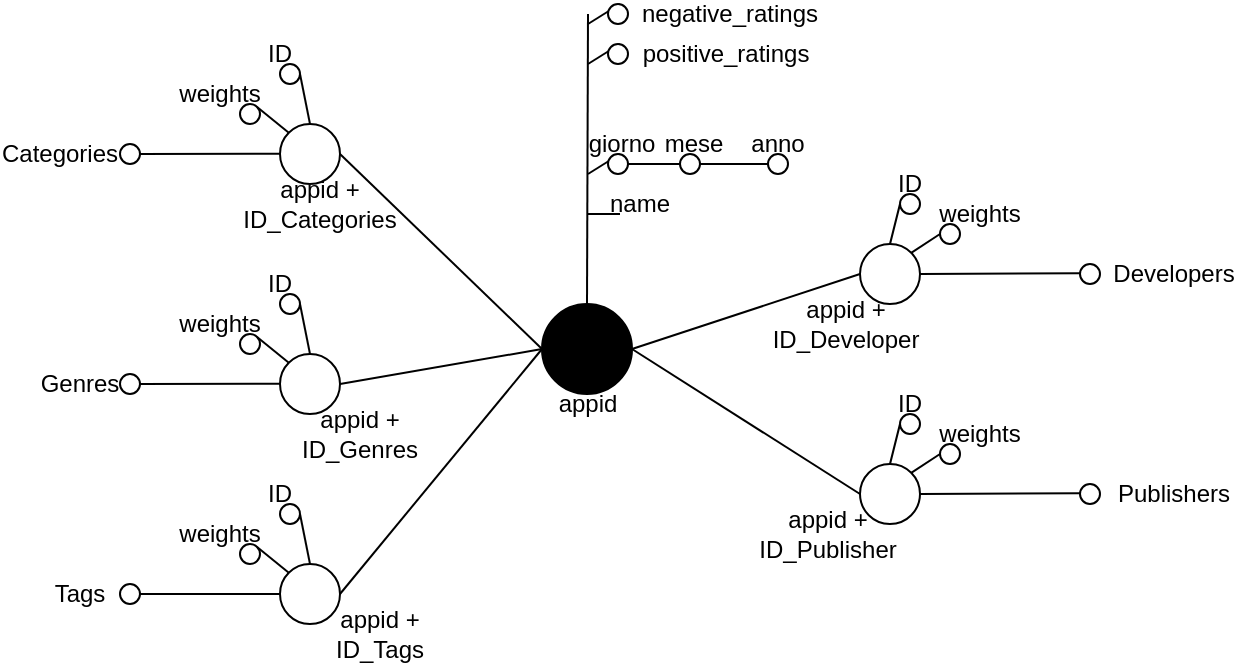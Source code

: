 <mxfile version="17.5.0" type="device"><diagram id="5x1x6Jw5LGgNkD_hO-4U" name="Page-1"><mxGraphModel dx="277" dy="150" grid="1" gridSize="10" guides="1" tooltips="1" connect="1" arrows="1" fold="1" page="1" pageScale="1" pageWidth="827" pageHeight="1169" math="0" shadow="0"><root><mxCell id="0"/><mxCell id="1" parent="0"/><mxCell id="R-Zs7DZT45yfWgioqLsW-1" value="" style="ellipse;whiteSpace=wrap;html=1;aspect=fixed;fillColor=#000000;" parent="1" vertex="1"><mxGeometry x="391" y="575" width="45" height="45" as="geometry"/></mxCell><mxCell id="R-Zs7DZT45yfWgioqLsW-2" value="" style="endArrow=none;html=1;rounded=0;exitX=0.5;exitY=0;exitDx=0;exitDy=0;" parent="1" source="R-Zs7DZT45yfWgioqLsW-1" edge="1"><mxGeometry width="50" height="50" relative="1" as="geometry"><mxPoint x="390" y="540" as="sourcePoint"/><mxPoint x="414" y="430" as="targetPoint"/></mxGeometry></mxCell><mxCell id="R-Zs7DZT45yfWgioqLsW-4" value="" style="endArrow=none;html=1;rounded=0;" parent="1" edge="1"><mxGeometry width="50" height="50" relative="1" as="geometry"><mxPoint x="414" y="530" as="sourcePoint"/><mxPoint x="430" y="530" as="targetPoint"/></mxGeometry></mxCell><mxCell id="R-Zs7DZT45yfWgioqLsW-7" value="" style="endArrow=none;html=1;rounded=0;" parent="1" edge="1"><mxGeometry width="50" height="50" relative="1" as="geometry"><mxPoint x="414.0" y="510" as="sourcePoint"/><mxPoint x="430" y="500" as="targetPoint"/></mxGeometry></mxCell><mxCell id="R-Zs7DZT45yfWgioqLsW-8" value="" style="ellipse;whiteSpace=wrap;html=1;aspect=fixed;fillColor=#FFFFFF;" parent="1" vertex="1"><mxGeometry x="424" y="500" width="10" height="10" as="geometry"/></mxCell><mxCell id="R-Zs7DZT45yfWgioqLsW-17" value="" style="endArrow=none;html=1;rounded=0;" parent="1" edge="1"><mxGeometry width="50" height="50" relative="1" as="geometry"><mxPoint x="414.0" y="455" as="sourcePoint"/><mxPoint x="430" y="445" as="targetPoint"/></mxGeometry></mxCell><mxCell id="R-Zs7DZT45yfWgioqLsW-18" value="" style="ellipse;whiteSpace=wrap;html=1;aspect=fixed;fillColor=#FFFFFF;" parent="1" vertex="1"><mxGeometry x="424" y="445" width="10" height="10" as="geometry"/></mxCell><mxCell id="R-Zs7DZT45yfWgioqLsW-21" value="" style="endArrow=none;html=1;rounded=0;" parent="1" edge="1"><mxGeometry width="50" height="50" relative="1" as="geometry"><mxPoint x="414.0" y="435" as="sourcePoint"/><mxPoint x="430" y="425" as="targetPoint"/></mxGeometry></mxCell><mxCell id="R-Zs7DZT45yfWgioqLsW-22" value="" style="ellipse;whiteSpace=wrap;html=1;aspect=fixed;fillColor=#FFFFFF;" parent="1" vertex="1"><mxGeometry x="424" y="425" width="10" height="10" as="geometry"/></mxCell><mxCell id="R-Zs7DZT45yfWgioqLsW-41" value="name" style="text;html=1;strokeColor=none;fillColor=none;align=center;verticalAlign=middle;whiteSpace=wrap;rounded=0;" parent="1" vertex="1"><mxGeometry x="426.5" y="520" width="26" height="10" as="geometry"/></mxCell><mxCell id="R-Zs7DZT45yfWgioqLsW-43" value="appid" style="text;html=1;strokeColor=none;fillColor=none;align=center;verticalAlign=middle;whiteSpace=wrap;rounded=0;" parent="1" vertex="1"><mxGeometry x="384" y="620" width="60" height="10" as="geometry"/></mxCell><mxCell id="R-Zs7DZT45yfWgioqLsW-54" value="positive_ratings" style="text;html=1;strokeColor=none;fillColor=none;align=center;verticalAlign=middle;whiteSpace=wrap;rounded=0;" parent="1" vertex="1"><mxGeometry x="452.5" y="445" width="60" height="10" as="geometry"/></mxCell><mxCell id="R-Zs7DZT45yfWgioqLsW-55" value="negative_ratings" style="text;html=1;strokeColor=none;fillColor=none;align=center;verticalAlign=middle;whiteSpace=wrap;rounded=0;" parent="1" vertex="1"><mxGeometry x="432.5" y="425" width="104" height="10" as="geometry"/></mxCell><mxCell id="R-Zs7DZT45yfWgioqLsW-63" value="" style="ellipse;whiteSpace=wrap;html=1;aspect=fixed;strokeColor=#000000;fillColor=#FFFFFF;" parent="1" vertex="1"><mxGeometry x="260" y="485" width="30" height="30" as="geometry"/></mxCell><mxCell id="R-Zs7DZT45yfWgioqLsW-64" value="" style="ellipse;whiteSpace=wrap;html=1;aspect=fixed;strokeColor=#000000;fillColor=#FFFFFF;" parent="1" vertex="1"><mxGeometry x="260" y="600" width="30" height="30" as="geometry"/></mxCell><mxCell id="R-Zs7DZT45yfWgioqLsW-65" value="" style="ellipse;whiteSpace=wrap;html=1;aspect=fixed;strokeColor=#000000;fillColor=#FFFFFF;" parent="1" vertex="1"><mxGeometry x="260" y="705" width="30" height="30" as="geometry"/></mxCell><mxCell id="R-Zs7DZT45yfWgioqLsW-66" value="" style="ellipse;whiteSpace=wrap;html=1;aspect=fixed;strokeColor=#000000;fillColor=#FFFFFF;" parent="1" vertex="1"><mxGeometry x="550" y="545" width="30" height="30" as="geometry"/></mxCell><mxCell id="R-Zs7DZT45yfWgioqLsW-67" value="" style="ellipse;whiteSpace=wrap;html=1;aspect=fixed;strokeColor=#000000;fillColor=#FFFFFF;" parent="1" vertex="1"><mxGeometry x="550" y="655" width="30" height="30" as="geometry"/></mxCell><mxCell id="R-Zs7DZT45yfWgioqLsW-68" value="" style="endArrow=none;html=1;rounded=0;strokeColor=default;entryX=0;entryY=0.5;entryDx=0;entryDy=0;exitX=1;exitY=0.5;exitDx=0;exitDy=0;" parent="1" source="R-Zs7DZT45yfWgioqLsW-63" target="R-Zs7DZT45yfWgioqLsW-1" edge="1"><mxGeometry width="50" height="50" relative="1" as="geometry"><mxPoint x="360" y="680" as="sourcePoint"/><mxPoint x="410" y="630" as="targetPoint"/></mxGeometry></mxCell><mxCell id="R-Zs7DZT45yfWgioqLsW-69" value="" style="endArrow=none;html=1;rounded=0;strokeColor=default;entryX=0;entryY=0.5;entryDx=0;entryDy=0;exitX=1;exitY=0.5;exitDx=0;exitDy=0;" parent="1" source="R-Zs7DZT45yfWgioqLsW-64" target="R-Zs7DZT45yfWgioqLsW-1" edge="1"><mxGeometry width="50" height="50" relative="1" as="geometry"><mxPoint x="360" y="680" as="sourcePoint"/><mxPoint x="410" y="630" as="targetPoint"/></mxGeometry></mxCell><mxCell id="R-Zs7DZT45yfWgioqLsW-70" value="" style="endArrow=none;html=1;rounded=0;strokeColor=default;entryX=0;entryY=0.5;entryDx=0;entryDy=0;exitX=1;exitY=0.5;exitDx=0;exitDy=0;" parent="1" source="R-Zs7DZT45yfWgioqLsW-65" target="R-Zs7DZT45yfWgioqLsW-1" edge="1"><mxGeometry width="50" height="50" relative="1" as="geometry"><mxPoint x="360" y="680" as="sourcePoint"/><mxPoint x="410" y="630" as="targetPoint"/></mxGeometry></mxCell><mxCell id="R-Zs7DZT45yfWgioqLsW-71" value="" style="endArrow=none;html=1;rounded=0;strokeColor=default;entryX=1;entryY=0.5;entryDx=0;entryDy=0;exitX=0;exitY=0.5;exitDx=0;exitDy=0;" parent="1" source="R-Zs7DZT45yfWgioqLsW-66" target="R-Zs7DZT45yfWgioqLsW-1" edge="1"><mxGeometry width="50" height="50" relative="1" as="geometry"><mxPoint x="360" y="680" as="sourcePoint"/><mxPoint x="410" y="630" as="targetPoint"/></mxGeometry></mxCell><mxCell id="R-Zs7DZT45yfWgioqLsW-72" value="" style="endArrow=none;html=1;rounded=0;strokeColor=default;entryX=1;entryY=0.5;entryDx=0;entryDy=0;exitX=0;exitY=0.5;exitDx=0;exitDy=0;" parent="1" source="R-Zs7DZT45yfWgioqLsW-67" target="R-Zs7DZT45yfWgioqLsW-1" edge="1"><mxGeometry width="50" height="50" relative="1" as="geometry"><mxPoint x="360" y="680" as="sourcePoint"/><mxPoint x="410" y="630" as="targetPoint"/></mxGeometry></mxCell><mxCell id="R-Zs7DZT45yfWgioqLsW-73" value="" style="endArrow=none;html=1;rounded=0;strokeColor=default;exitX=0.5;exitY=0;exitDx=0;exitDy=0;entryX=0;entryY=0.5;entryDx=0;entryDy=0;" parent="1" source="R-Zs7DZT45yfWgioqLsW-66" target="R-Zs7DZT45yfWgioqLsW-74" edge="1"><mxGeometry width="50" height="50" relative="1" as="geometry"><mxPoint x="570" y="537.5" as="sourcePoint"/><mxPoint x="570" y="520" as="targetPoint"/></mxGeometry></mxCell><mxCell id="R-Zs7DZT45yfWgioqLsW-74" value="" style="ellipse;whiteSpace=wrap;html=1;aspect=fixed;strokeColor=#000000;fillColor=#FFFFFF;" parent="1" vertex="1"><mxGeometry x="570" y="520" width="10" height="10" as="geometry"/></mxCell><mxCell id="R-Zs7DZT45yfWgioqLsW-75" value="" style="endArrow=none;html=1;rounded=0;strokeColor=default;exitX=1;exitY=0;exitDx=0;exitDy=0;" parent="1" source="R-Zs7DZT45yfWgioqLsW-66" edge="1"><mxGeometry width="50" height="50" relative="1" as="geometry"><mxPoint x="580" y="550" as="sourcePoint"/><mxPoint x="590" y="540" as="targetPoint"/></mxGeometry></mxCell><mxCell id="R-Zs7DZT45yfWgioqLsW-76" value="" style="ellipse;whiteSpace=wrap;html=1;aspect=fixed;strokeColor=#000000;fillColor=#FFFFFF;" parent="1" vertex="1"><mxGeometry x="590" y="535" width="10" height="10" as="geometry"/></mxCell><mxCell id="R-Zs7DZT45yfWgioqLsW-79" value="" style="endArrow=none;html=1;rounded=0;strokeColor=default;exitX=1;exitY=0.5;exitDx=0;exitDy=0;" parent="1" edge="1"><mxGeometry width="50" height="50" relative="1" as="geometry"><mxPoint x="580" y="560" as="sourcePoint"/><mxPoint x="660" y="559.6" as="targetPoint"/></mxGeometry></mxCell><mxCell id="R-Zs7DZT45yfWgioqLsW-80" value="" style="ellipse;whiteSpace=wrap;html=1;aspect=fixed;strokeColor=#000000;fillColor=#FFFFFF;" parent="1" vertex="1"><mxGeometry x="660" y="555" width="10" height="10" as="geometry"/></mxCell><mxCell id="R-Zs7DZT45yfWgioqLsW-89" value="" style="ellipse;whiteSpace=wrap;html=1;aspect=fixed;strokeColor=#000000;fillColor=#FFFFFF;" parent="1" vertex="1"><mxGeometry x="260" y="455" width="10" height="10" as="geometry"/></mxCell><mxCell id="R-Zs7DZT45yfWgioqLsW-90" value="" style="endArrow=none;html=1;rounded=0;strokeColor=default;exitX=0.5;exitY=0;exitDx=0;exitDy=0;entryX=1;entryY=0.5;entryDx=0;entryDy=0;" parent="1" source="R-Zs7DZT45yfWgioqLsW-63" target="R-Zs7DZT45yfWgioqLsW-89" edge="1"><mxGeometry width="50" height="50" relative="1" as="geometry"><mxPoint x="280" y="495" as="sourcePoint"/><mxPoint x="330" y="445" as="targetPoint"/></mxGeometry></mxCell><mxCell id="R-Zs7DZT45yfWgioqLsW-91" value="" style="ellipse;whiteSpace=wrap;html=1;aspect=fixed;strokeColor=#000000;fillColor=#FFFFFF;" parent="1" vertex="1"><mxGeometry x="240" y="475" width="10" height="10" as="geometry"/></mxCell><mxCell id="R-Zs7DZT45yfWgioqLsW-92" value="" style="endArrow=none;html=1;rounded=0;strokeColor=default;exitX=0;exitY=0;exitDx=0;exitDy=0;entryX=1;entryY=0;entryDx=0;entryDy=0;" parent="1" source="R-Zs7DZT45yfWgioqLsW-63" target="R-Zs7DZT45yfWgioqLsW-91" edge="1"><mxGeometry width="50" height="50" relative="1" as="geometry"><mxPoint x="340" y="505" as="sourcePoint"/><mxPoint x="390" y="455" as="targetPoint"/></mxGeometry></mxCell><mxCell id="R-Zs7DZT45yfWgioqLsW-93" value="" style="endArrow=none;html=1;rounded=0;strokeColor=default;exitX=1;exitY=0.5;exitDx=0;exitDy=0;" parent="1" edge="1"><mxGeometry width="50" height="50" relative="1" as="geometry"><mxPoint x="190" y="500" as="sourcePoint"/><mxPoint x="260" y="499.89" as="targetPoint"/></mxGeometry></mxCell><mxCell id="R-Zs7DZT45yfWgioqLsW-94" value="" style="ellipse;whiteSpace=wrap;html=1;aspect=fixed;strokeColor=#000000;fillColor=#FFFFFF;" parent="1" vertex="1"><mxGeometry x="180" y="495" width="10" height="10" as="geometry"/></mxCell><mxCell id="R-Zs7DZT45yfWgioqLsW-97" value="" style="ellipse;whiteSpace=wrap;html=1;aspect=fixed;strokeColor=#000000;fillColor=#FFFFFF;" parent="1" vertex="1"><mxGeometry x="260" y="570" width="10" height="10" as="geometry"/></mxCell><mxCell id="R-Zs7DZT45yfWgioqLsW-98" value="" style="endArrow=none;html=1;rounded=0;strokeColor=default;exitX=0.5;exitY=0;exitDx=0;exitDy=0;entryX=1;entryY=0.5;entryDx=0;entryDy=0;" parent="1" target="R-Zs7DZT45yfWgioqLsW-97" edge="1"><mxGeometry width="50" height="50" relative="1" as="geometry"><mxPoint x="275" y="600" as="sourcePoint"/><mxPoint x="330" y="560" as="targetPoint"/></mxGeometry></mxCell><mxCell id="R-Zs7DZT45yfWgioqLsW-99" value="" style="ellipse;whiteSpace=wrap;html=1;aspect=fixed;strokeColor=#000000;fillColor=#FFFFFF;" parent="1" vertex="1"><mxGeometry x="240" y="590" width="10" height="10" as="geometry"/></mxCell><mxCell id="R-Zs7DZT45yfWgioqLsW-100" value="" style="endArrow=none;html=1;rounded=0;strokeColor=default;exitX=0;exitY=0;exitDx=0;exitDy=0;entryX=1;entryY=0;entryDx=0;entryDy=0;" parent="1" target="R-Zs7DZT45yfWgioqLsW-99" edge="1"><mxGeometry width="50" height="50" relative="1" as="geometry"><mxPoint x="264.393" y="604.393" as="sourcePoint"/><mxPoint x="390" y="570" as="targetPoint"/></mxGeometry></mxCell><mxCell id="R-Zs7DZT45yfWgioqLsW-105" value="" style="ellipse;whiteSpace=wrap;html=1;aspect=fixed;strokeColor=#000000;fillColor=#FFFFFF;" parent="1" vertex="1"><mxGeometry x="260" y="675" width="10" height="10" as="geometry"/></mxCell><mxCell id="R-Zs7DZT45yfWgioqLsW-106" value="" style="endArrow=none;html=1;rounded=0;strokeColor=default;exitX=0.5;exitY=0;exitDx=0;exitDy=0;entryX=1;entryY=0.5;entryDx=0;entryDy=0;" parent="1" target="R-Zs7DZT45yfWgioqLsW-105" edge="1"><mxGeometry width="50" height="50" relative="1" as="geometry"><mxPoint x="275" y="705" as="sourcePoint"/><mxPoint x="330" y="665" as="targetPoint"/></mxGeometry></mxCell><mxCell id="R-Zs7DZT45yfWgioqLsW-107" value="" style="ellipse;whiteSpace=wrap;html=1;aspect=fixed;strokeColor=#000000;fillColor=#FFFFFF;" parent="1" vertex="1"><mxGeometry x="240" y="695" width="10" height="10" as="geometry"/></mxCell><mxCell id="R-Zs7DZT45yfWgioqLsW-108" value="" style="endArrow=none;html=1;rounded=0;strokeColor=default;exitX=0;exitY=0;exitDx=0;exitDy=0;entryX=1;entryY=0;entryDx=0;entryDy=0;" parent="1" target="R-Zs7DZT45yfWgioqLsW-107" edge="1"><mxGeometry width="50" height="50" relative="1" as="geometry"><mxPoint x="264.393" y="709.393" as="sourcePoint"/><mxPoint x="390" y="675" as="targetPoint"/></mxGeometry></mxCell><mxCell id="R-Zs7DZT45yfWgioqLsW-113" value="appid + ID_Categories" style="text;html=1;strokeColor=none;fillColor=none;align=center;verticalAlign=middle;whiteSpace=wrap;rounded=0;" parent="1" vertex="1"><mxGeometry x="250" y="520" width="60" height="10" as="geometry"/></mxCell><mxCell id="R-Zs7DZT45yfWgioqLsW-114" value="ID" style="text;html=1;strokeColor=none;fillColor=none;align=center;verticalAlign=middle;whiteSpace=wrap;rounded=0;" parent="1" vertex="1"><mxGeometry x="230" y="560" width="60" height="10" as="geometry"/></mxCell><mxCell id="R-Zs7DZT45yfWgioqLsW-115" value="weights" style="text;html=1;strokeColor=none;fillColor=none;align=center;verticalAlign=middle;whiteSpace=wrap;rounded=0;" parent="1" vertex="1"><mxGeometry x="200" y="465" width="60" height="10" as="geometry"/></mxCell><mxCell id="R-Zs7DZT45yfWgioqLsW-117" value="Categories" style="text;html=1;strokeColor=none;fillColor=none;align=center;verticalAlign=middle;whiteSpace=wrap;rounded=0;" parent="1" vertex="1"><mxGeometry x="120" y="495" width="60" height="10" as="geometry"/></mxCell><mxCell id="R-Zs7DZT45yfWgioqLsW-118" value="appid + ID_Genres" style="text;html=1;strokeColor=none;fillColor=none;align=center;verticalAlign=middle;whiteSpace=wrap;rounded=0;" parent="1" vertex="1"><mxGeometry x="270" y="635" width="60" height="10" as="geometry"/></mxCell><mxCell id="R-Zs7DZT45yfWgioqLsW-119" value="ID" style="text;html=1;strokeColor=none;fillColor=none;align=center;verticalAlign=middle;whiteSpace=wrap;rounded=0;" parent="1" vertex="1"><mxGeometry x="230" y="445" width="60" height="10" as="geometry"/></mxCell><mxCell id="R-Zs7DZT45yfWgioqLsW-120" value="weights" style="text;html=1;strokeColor=none;fillColor=none;align=center;verticalAlign=middle;whiteSpace=wrap;rounded=0;" parent="1" vertex="1"><mxGeometry x="200" y="580" width="60" height="10" as="geometry"/></mxCell><mxCell id="R-Zs7DZT45yfWgioqLsW-121" value="" style="endArrow=none;html=1;rounded=0;strokeColor=default;exitX=1;exitY=0.5;exitDx=0;exitDy=0;" parent="1" edge="1"><mxGeometry width="50" height="50" relative="1" as="geometry"><mxPoint x="190" y="615" as="sourcePoint"/><mxPoint x="260" y="614.89" as="targetPoint"/></mxGeometry></mxCell><mxCell id="R-Zs7DZT45yfWgioqLsW-122" value="" style="ellipse;whiteSpace=wrap;html=1;aspect=fixed;strokeColor=#000000;fillColor=#FFFFFF;" parent="1" vertex="1"><mxGeometry x="180" y="610" width="10" height="10" as="geometry"/></mxCell><mxCell id="R-Zs7DZT45yfWgioqLsW-126" value="Genres" style="text;html=1;strokeColor=none;fillColor=none;align=center;verticalAlign=middle;whiteSpace=wrap;rounded=0;" parent="1" vertex="1"><mxGeometry x="130" y="610" width="60" height="10" as="geometry"/></mxCell><mxCell id="R-Zs7DZT45yfWgioqLsW-128" value="" style="ellipse;whiteSpace=wrap;html=1;aspect=fixed;strokeColor=#000000;fillColor=#FFFFFF;" parent="1" vertex="1"><mxGeometry x="180" y="715" width="10" height="10" as="geometry"/></mxCell><mxCell id="R-Zs7DZT45yfWgioqLsW-129" value="" style="endArrow=none;html=1;rounded=0;strokeColor=default;exitX=1;exitY=0.5;exitDx=0;exitDy=0;" parent="1" source="R-Zs7DZT45yfWgioqLsW-128" edge="1"><mxGeometry width="50" height="50" relative="1" as="geometry"><mxPoint x="250.0" y="719.89" as="sourcePoint"/><mxPoint x="260" y="720" as="targetPoint"/></mxGeometry></mxCell><mxCell id="R-Zs7DZT45yfWgioqLsW-132" value="Tags" style="text;html=1;strokeColor=none;fillColor=none;align=center;verticalAlign=middle;whiteSpace=wrap;rounded=0;" parent="1" vertex="1"><mxGeometry x="130" y="715" width="60" height="10" as="geometry"/></mxCell><mxCell id="R-Zs7DZT45yfWgioqLsW-133" value="ID" style="text;html=1;strokeColor=none;fillColor=none;align=center;verticalAlign=middle;whiteSpace=wrap;rounded=0;" parent="1" vertex="1"><mxGeometry x="230" y="665" width="60" height="10" as="geometry"/></mxCell><mxCell id="R-Zs7DZT45yfWgioqLsW-134" value="weights" style="text;html=1;strokeColor=none;fillColor=none;align=center;verticalAlign=middle;whiteSpace=wrap;rounded=0;" parent="1" vertex="1"><mxGeometry x="200" y="685" width="60" height="10" as="geometry"/></mxCell><mxCell id="R-Zs7DZT45yfWgioqLsW-135" value="appid + ID_Tags" style="text;html=1;strokeColor=none;fillColor=none;align=center;verticalAlign=middle;whiteSpace=wrap;rounded=0;" parent="1" vertex="1"><mxGeometry x="280" y="735" width="60" height="10" as="geometry"/></mxCell><mxCell id="R-Zs7DZT45yfWgioqLsW-136" value="appid + ID_Developer" style="text;html=1;strokeColor=none;fillColor=none;align=center;verticalAlign=middle;whiteSpace=wrap;rounded=0;" parent="1" vertex="1"><mxGeometry x="512.5" y="580" width="60" height="10" as="geometry"/></mxCell><mxCell id="R-Zs7DZT45yfWgioqLsW-137" value="appid + ID_Publisher" style="text;html=1;strokeColor=none;fillColor=none;align=center;verticalAlign=middle;whiteSpace=wrap;rounded=0;" parent="1" vertex="1"><mxGeometry x="504" y="685" width="60" height="10" as="geometry"/></mxCell><mxCell id="R-Zs7DZT45yfWgioqLsW-138" value="ID" style="text;html=1;strokeColor=none;fillColor=none;align=center;verticalAlign=middle;whiteSpace=wrap;rounded=0;" parent="1" vertex="1"><mxGeometry x="545" y="510" width="60" height="10" as="geometry"/></mxCell><mxCell id="R-Zs7DZT45yfWgioqLsW-139" value="weights" style="text;html=1;strokeColor=none;fillColor=none;align=center;verticalAlign=middle;whiteSpace=wrap;rounded=0;" parent="1" vertex="1"><mxGeometry x="580" y="525" width="60" height="10" as="geometry"/></mxCell><mxCell id="R-Zs7DZT45yfWgioqLsW-141" value="Developers" style="text;html=1;strokeColor=none;fillColor=none;align=center;verticalAlign=middle;whiteSpace=wrap;rounded=0;" parent="1" vertex="1"><mxGeometry x="677" y="555" width="60" height="10" as="geometry"/></mxCell><mxCell id="R-Zs7DZT45yfWgioqLsW-144" value="" style="endArrow=none;html=1;rounded=0;strokeColor=default;exitX=0.5;exitY=0;exitDx=0;exitDy=0;entryX=0;entryY=0.5;entryDx=0;entryDy=0;" parent="1" target="R-Zs7DZT45yfWgioqLsW-145" edge="1"><mxGeometry width="50" height="50" relative="1" as="geometry"><mxPoint x="565" y="655" as="sourcePoint"/><mxPoint x="570" y="630" as="targetPoint"/></mxGeometry></mxCell><mxCell id="R-Zs7DZT45yfWgioqLsW-145" value="" style="ellipse;whiteSpace=wrap;html=1;aspect=fixed;strokeColor=#000000;fillColor=#FFFFFF;" parent="1" vertex="1"><mxGeometry x="570" y="630" width="10" height="10" as="geometry"/></mxCell><mxCell id="R-Zs7DZT45yfWgioqLsW-146" value="" style="endArrow=none;html=1;rounded=0;strokeColor=default;exitX=1;exitY=0;exitDx=0;exitDy=0;" parent="1" edge="1"><mxGeometry width="50" height="50" relative="1" as="geometry"><mxPoint x="575.607" y="659.393" as="sourcePoint"/><mxPoint x="590" y="650" as="targetPoint"/></mxGeometry></mxCell><mxCell id="R-Zs7DZT45yfWgioqLsW-148" value="ID" style="text;html=1;strokeColor=none;fillColor=none;align=center;verticalAlign=middle;whiteSpace=wrap;rounded=0;" parent="1" vertex="1"><mxGeometry x="545" y="620" width="60" height="10" as="geometry"/></mxCell><mxCell id="R-Zs7DZT45yfWgioqLsW-149" value="weights" style="text;html=1;strokeColor=none;fillColor=none;align=center;verticalAlign=middle;whiteSpace=wrap;rounded=0;" parent="1" vertex="1"><mxGeometry x="580" y="635" width="60" height="10" as="geometry"/></mxCell><mxCell id="R-Zs7DZT45yfWgioqLsW-150" value="" style="ellipse;whiteSpace=wrap;html=1;aspect=fixed;strokeColor=#000000;fillColor=#FFFFFF;" parent="1" vertex="1"><mxGeometry x="590" y="645" width="10" height="10" as="geometry"/></mxCell><mxCell id="R-Zs7DZT45yfWgioqLsW-152" value="" style="endArrow=none;html=1;rounded=0;strokeColor=default;exitX=1;exitY=0.5;exitDx=0;exitDy=0;" parent="1" edge="1"><mxGeometry width="50" height="50" relative="1" as="geometry"><mxPoint x="580" y="670" as="sourcePoint"/><mxPoint x="660" y="669.6" as="targetPoint"/></mxGeometry></mxCell><mxCell id="R-Zs7DZT45yfWgioqLsW-153" value="" style="ellipse;whiteSpace=wrap;html=1;aspect=fixed;strokeColor=#000000;fillColor=#FFFFFF;" parent="1" vertex="1"><mxGeometry x="660" y="665" width="10" height="10" as="geometry"/></mxCell><mxCell id="R-Zs7DZT45yfWgioqLsW-155" value="Publishers" style="text;html=1;strokeColor=none;fillColor=none;align=center;verticalAlign=middle;whiteSpace=wrap;rounded=0;" parent="1" vertex="1"><mxGeometry x="677" y="665" width="60" height="10" as="geometry"/></mxCell><mxCell id="KOXe-xwhRJG6h64zaQ7--1" value="giorno" style="text;html=1;strokeColor=none;fillColor=none;align=center;verticalAlign=middle;whiteSpace=wrap;rounded=0;" parent="1" vertex="1"><mxGeometry x="424" y="490" width="14" height="10" as="geometry"/></mxCell><mxCell id="KOXe-xwhRJG6h64zaQ7--3" value="" style="ellipse;whiteSpace=wrap;html=1;aspect=fixed;fillColor=#FFFFFF;" parent="1" vertex="1"><mxGeometry x="460" y="500" width="10" height="10" as="geometry"/></mxCell><mxCell id="KOXe-xwhRJG6h64zaQ7--4" value="" style="endArrow=none;html=1;rounded=0;fontColor=#000000;strokeColor=#000000;exitX=1;exitY=0.5;exitDx=0;exitDy=0;entryX=0;entryY=0.5;entryDx=0;entryDy=0;" parent="1" source="R-Zs7DZT45yfWgioqLsW-8" target="KOXe-xwhRJG6h64zaQ7--3" edge="1"><mxGeometry width="50" height="50" relative="1" as="geometry"><mxPoint x="390" y="560" as="sourcePoint"/><mxPoint x="440" y="510" as="targetPoint"/></mxGeometry></mxCell><mxCell id="KOXe-xwhRJG6h64zaQ7--5" value="mese" style="text;html=1;strokeColor=none;fillColor=none;align=center;verticalAlign=middle;whiteSpace=wrap;rounded=0;" parent="1" vertex="1"><mxGeometry x="460" y="490" width="14" height="10" as="geometry"/></mxCell><mxCell id="KOXe-xwhRJG6h64zaQ7--6" value="" style="ellipse;whiteSpace=wrap;html=1;aspect=fixed;fillColor=#FFFFFF;" parent="1" vertex="1"><mxGeometry x="504" y="500" width="10" height="10" as="geometry"/></mxCell><mxCell id="KOXe-xwhRJG6h64zaQ7--7" value="" style="endArrow=none;html=1;rounded=0;fontColor=#000000;strokeColor=#000000;exitX=1;exitY=0.5;exitDx=0;exitDy=0;entryX=0;entryY=0.5;entryDx=0;entryDy=0;" parent="1" source="KOXe-xwhRJG6h64zaQ7--3" target="KOXe-xwhRJG6h64zaQ7--6" edge="1"><mxGeometry width="50" height="50" relative="1" as="geometry"><mxPoint x="390" y="560" as="sourcePoint"/><mxPoint x="440" y="510" as="targetPoint"/></mxGeometry></mxCell><mxCell id="KOXe-xwhRJG6h64zaQ7--8" value="anno" style="text;html=1;strokeColor=none;fillColor=none;align=center;verticalAlign=middle;whiteSpace=wrap;rounded=0;" parent="1" vertex="1"><mxGeometry x="502" y="490" width="14" height="10" as="geometry"/></mxCell></root></mxGraphModel></diagram></mxfile>